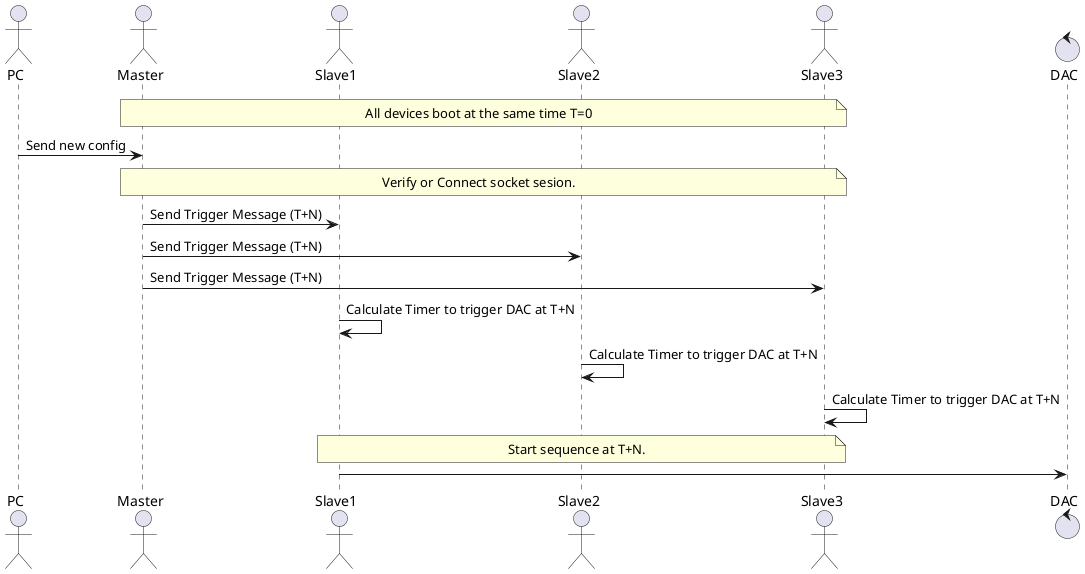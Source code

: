 @startuml
actor PC
actor Master
actor Slave1
actor Slave2
actor Slave3
control DAC
note over Master, Slave3:All devices boot at the same time T=0
PC -> Master : Send new config


note over Master, Slave3:Verify or Connect socket sesion.

Master -> Slave1: Send Trigger Message (T+N)
Master -> Slave2: Send Trigger Message (T+N)
Master -> Slave3: Send Trigger Message (T+N)

Slave1 -> Slave1: Calculate Timer to trigger DAC at T+N
Slave2 -> Slave2: Calculate Timer to trigger DAC at T+N
Slave3 -> Slave3: Calculate Timer to trigger DAC at T+N


note over Slave1, Slave3: Start sequence at T+N.

Slave1 -> DAC
@enduml
